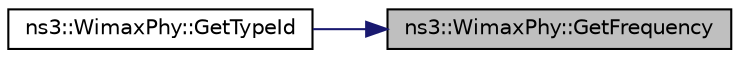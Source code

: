 digraph "ns3::WimaxPhy::GetFrequency"
{
 // LATEX_PDF_SIZE
  edge [fontname="Helvetica",fontsize="10",labelfontname="Helvetica",labelfontsize="10"];
  node [fontname="Helvetica",fontsize="10",shape=record];
  rankdir="RL";
  Node1 [label="ns3::WimaxPhy::GetFrequency",height=0.2,width=0.4,color="black", fillcolor="grey75", style="filled", fontcolor="black",tooltip="Get the frequency on which the device is locked."];
  Node1 -> Node2 [dir="back",color="midnightblue",fontsize="10",style="solid",fontname="Helvetica"];
  Node2 [label="ns3::WimaxPhy::GetTypeId",height=0.2,width=0.4,color="black", fillcolor="white", style="filled",URL="$classns3_1_1_wimax_phy.html#a58a835ff9290a6eca54acba7cf6e8fac",tooltip="Get the type ID."];
}
